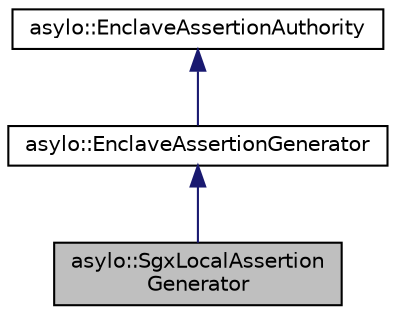 digraph "asylo::SgxLocalAssertionGenerator"
{
  edge [fontname="Helvetica",fontsize="10",labelfontname="Helvetica",labelfontsize="10"];
  node [fontname="Helvetica",fontsize="10",shape=record];
  Node3 [label="asylo::SgxLocalAssertion\lGenerator",height=0.2,width=0.4,color="black", fillcolor="grey75", style="filled", fontcolor="black"];
  Node4 -> Node3 [dir="back",color="midnightblue",fontsize="10",style="solid",fontname="Helvetica"];
  Node4 [label="asylo::EnclaveAssertionGenerator",height=0.2,width=0.4,color="black", fillcolor="white", style="filled",URL="$classasylo_1_1EnclaveAssertionGenerator.html",tooltip="Defines an interface for assertion authorities that create assertion offers and generate assertions..."];
  Node5 -> Node4 [dir="back",color="midnightblue",fontsize="10",style="solid",fontname="Helvetica"];
  Node5 [label="asylo::EnclaveAssertionAuthority",height=0.2,width=0.4,color="black", fillcolor="white", style="filled",URL="$classasylo_1_1EnclaveAssertionAuthority.html",tooltip="An EnclaveAssertionAuthority is an authority for assertions of a particular identity type..."];
}
